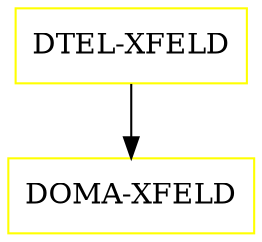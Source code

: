 digraph G {
  "DTEL-XFELD" [shape=box,color=yellow];
  "DOMA-XFELD" [shape=box,color=yellow,URL="./DOMA_XFELD.html"];
  "DTEL-XFELD" -> "DOMA-XFELD";
}
